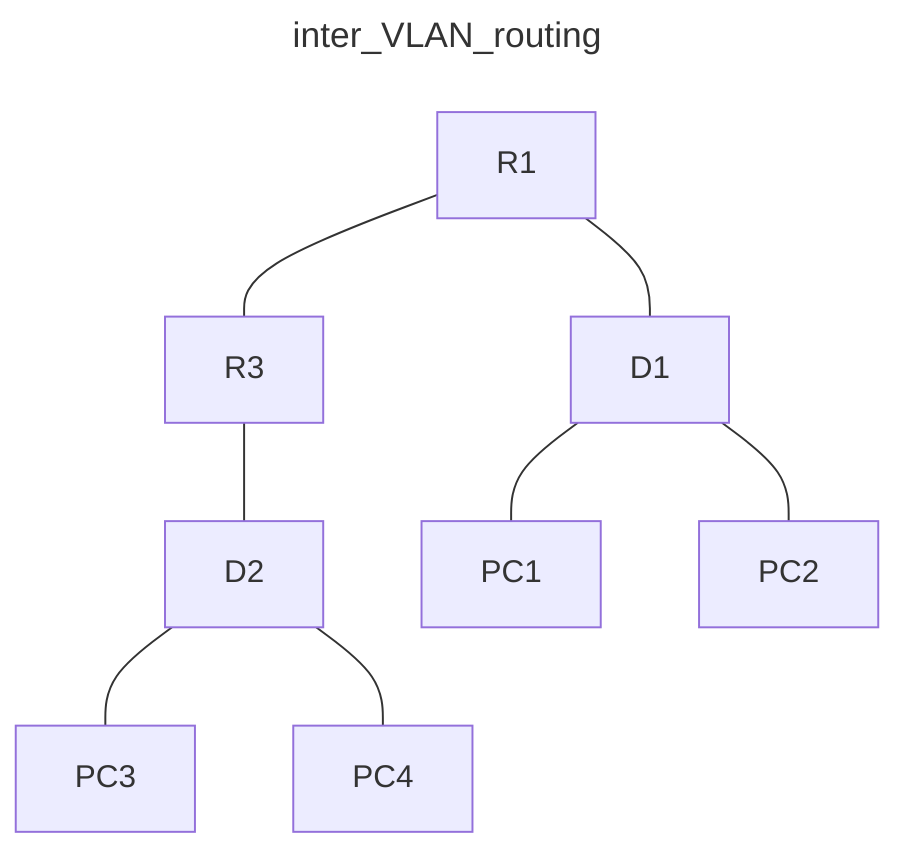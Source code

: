 ---
title: inter_VLAN_routing
---
graph TD
  D2---PC3
  D2---PC4
  R1---R3
  R1---D1
  D1---PC1
  D1---PC2
  R3---D2